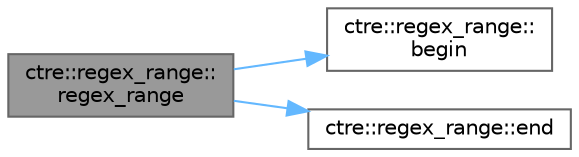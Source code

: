 digraph "ctre::regex_range::regex_range"
{
 // LATEX_PDF_SIZE
  bgcolor="transparent";
  edge [fontname=Helvetica,fontsize=10,labelfontname=Helvetica,labelfontsize=10];
  node [fontname=Helvetica,fontsize=10,shape=box,height=0.2,width=0.4];
  rankdir="LR";
  Node1 [id="Node000001",label="ctre::regex_range::\lregex_range",height=0.2,width=0.4,color="gray40", fillcolor="grey60", style="filled", fontcolor="black",tooltip=" "];
  Node1 -> Node2 [id="edge1_Node000001_Node000002",color="steelblue1",style="solid",tooltip=" "];
  Node2 [id="Node000002",label="ctre::regex_range::\lbegin",height=0.2,width=0.4,color="grey40", fillcolor="white", style="filled",URL="$structctre_1_1regex__range.html#ac8fbb3490d4683dea093f49e807ccaa3",tooltip=" "];
  Node1 -> Node3 [id="edge2_Node000001_Node000003",color="steelblue1",style="solid",tooltip=" "];
  Node3 [id="Node000003",label="ctre::regex_range::end",height=0.2,width=0.4,color="grey40", fillcolor="white", style="filled",URL="$structctre_1_1regex__range.html#a6fb2fdc8e1b2797ad37c6b1bf18ea64c",tooltip=" "];
}
